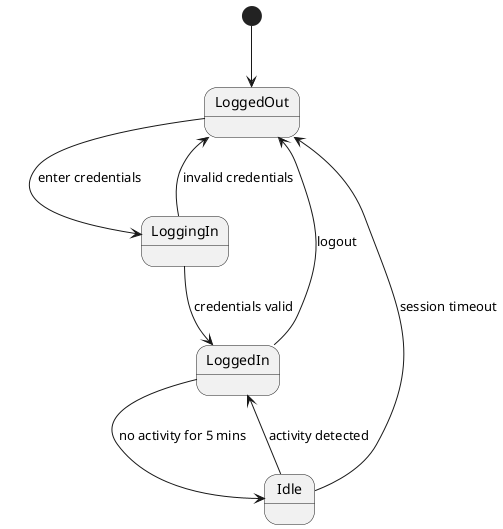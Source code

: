 @startuml
[*] --> LoggedOut

LoggedOut --> LoggingIn : enter credentials
LoggingIn --> LoggedIn : credentials valid
LoggingIn --> LoggedOut : invalid credentials

LoggedIn --> Idle : no activity for 5 mins
Idle --> LoggedIn : activity detected
LoggedIn --> LoggedOut : logout
Idle --> LoggedOut : session timeout

@enduml

